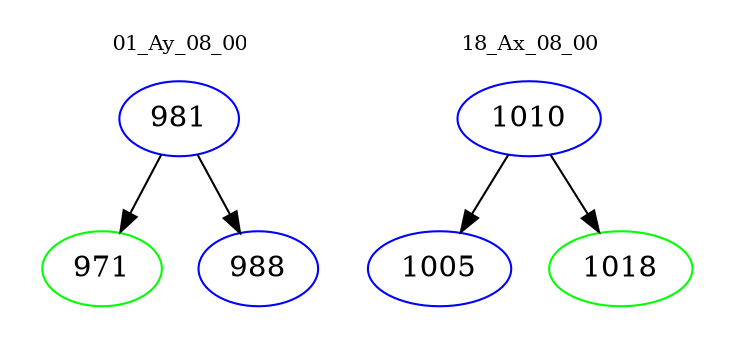 digraph{
subgraph cluster_0 {
color = white
label = "01_Ay_08_00";
fontsize=10;
T0_981 [label="981", color="blue"]
T0_981 -> T0_971 [color="black"]
T0_971 [label="971", color="green"]
T0_981 -> T0_988 [color="black"]
T0_988 [label="988", color="blue"]
}
subgraph cluster_1 {
color = white
label = "18_Ax_08_00";
fontsize=10;
T1_1010 [label="1010", color="blue"]
T1_1010 -> T1_1005 [color="black"]
T1_1005 [label="1005", color="blue"]
T1_1010 -> T1_1018 [color="black"]
T1_1018 [label="1018", color="green"]
}
}
